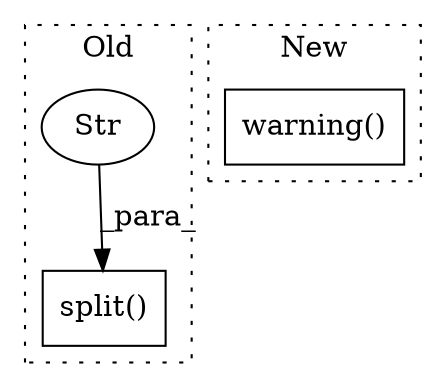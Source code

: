 digraph G {
subgraph cluster0 {
1 [label="split()" a="75" s="2034,2048" l="11,1" shape="box"];
3 [label="Str" a="66" s="2045" l="3" shape="ellipse"];
label = "Old";
style="dotted";
}
subgraph cluster1 {
2 [label="warning()" a="75" s="2345,2475" l="32,14" shape="box"];
label = "New";
style="dotted";
}
3 -> 1 [label="_para_"];
}
